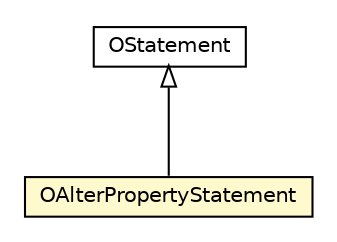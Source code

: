 #!/usr/local/bin/dot
#
# Class diagram 
# Generated by UMLGraph version R5_6-24-gf6e263 (http://www.umlgraph.org/)
#

digraph G {
	edge [fontname="Helvetica",fontsize=10,labelfontname="Helvetica",labelfontsize=10];
	node [fontname="Helvetica",fontsize=10,shape=plaintext];
	nodesep=0.25;
	ranksep=0.5;
	// com.orientechnologies.orient.core.sql.parser.OAlterPropertyStatement
	c600177 [label=<<table title="com.orientechnologies.orient.core.sql.parser.OAlterPropertyStatement" border="0" cellborder="1" cellspacing="0" cellpadding="2" port="p" bgcolor="lemonChiffon" href="./OAlterPropertyStatement.html">
		<tr><td><table border="0" cellspacing="0" cellpadding="1">
<tr><td align="center" balign="center"> OAlterPropertyStatement </td></tr>
		</table></td></tr>
		</table>>, URL="./OAlterPropertyStatement.html", fontname="Helvetica", fontcolor="black", fontsize=10.0];
	// com.orientechnologies.orient.core.sql.parser.OStatement
	c600238 [label=<<table title="com.orientechnologies.orient.core.sql.parser.OStatement" border="0" cellborder="1" cellspacing="0" cellpadding="2" port="p" href="./OStatement.html">
		<tr><td><table border="0" cellspacing="0" cellpadding="1">
<tr><td align="center" balign="center"> OStatement </td></tr>
		</table></td></tr>
		</table>>, URL="./OStatement.html", fontname="Helvetica", fontcolor="black", fontsize=10.0];
	//com.orientechnologies.orient.core.sql.parser.OAlterPropertyStatement extends com.orientechnologies.orient.core.sql.parser.OStatement
	c600238:p -> c600177:p [dir=back,arrowtail=empty];
}


